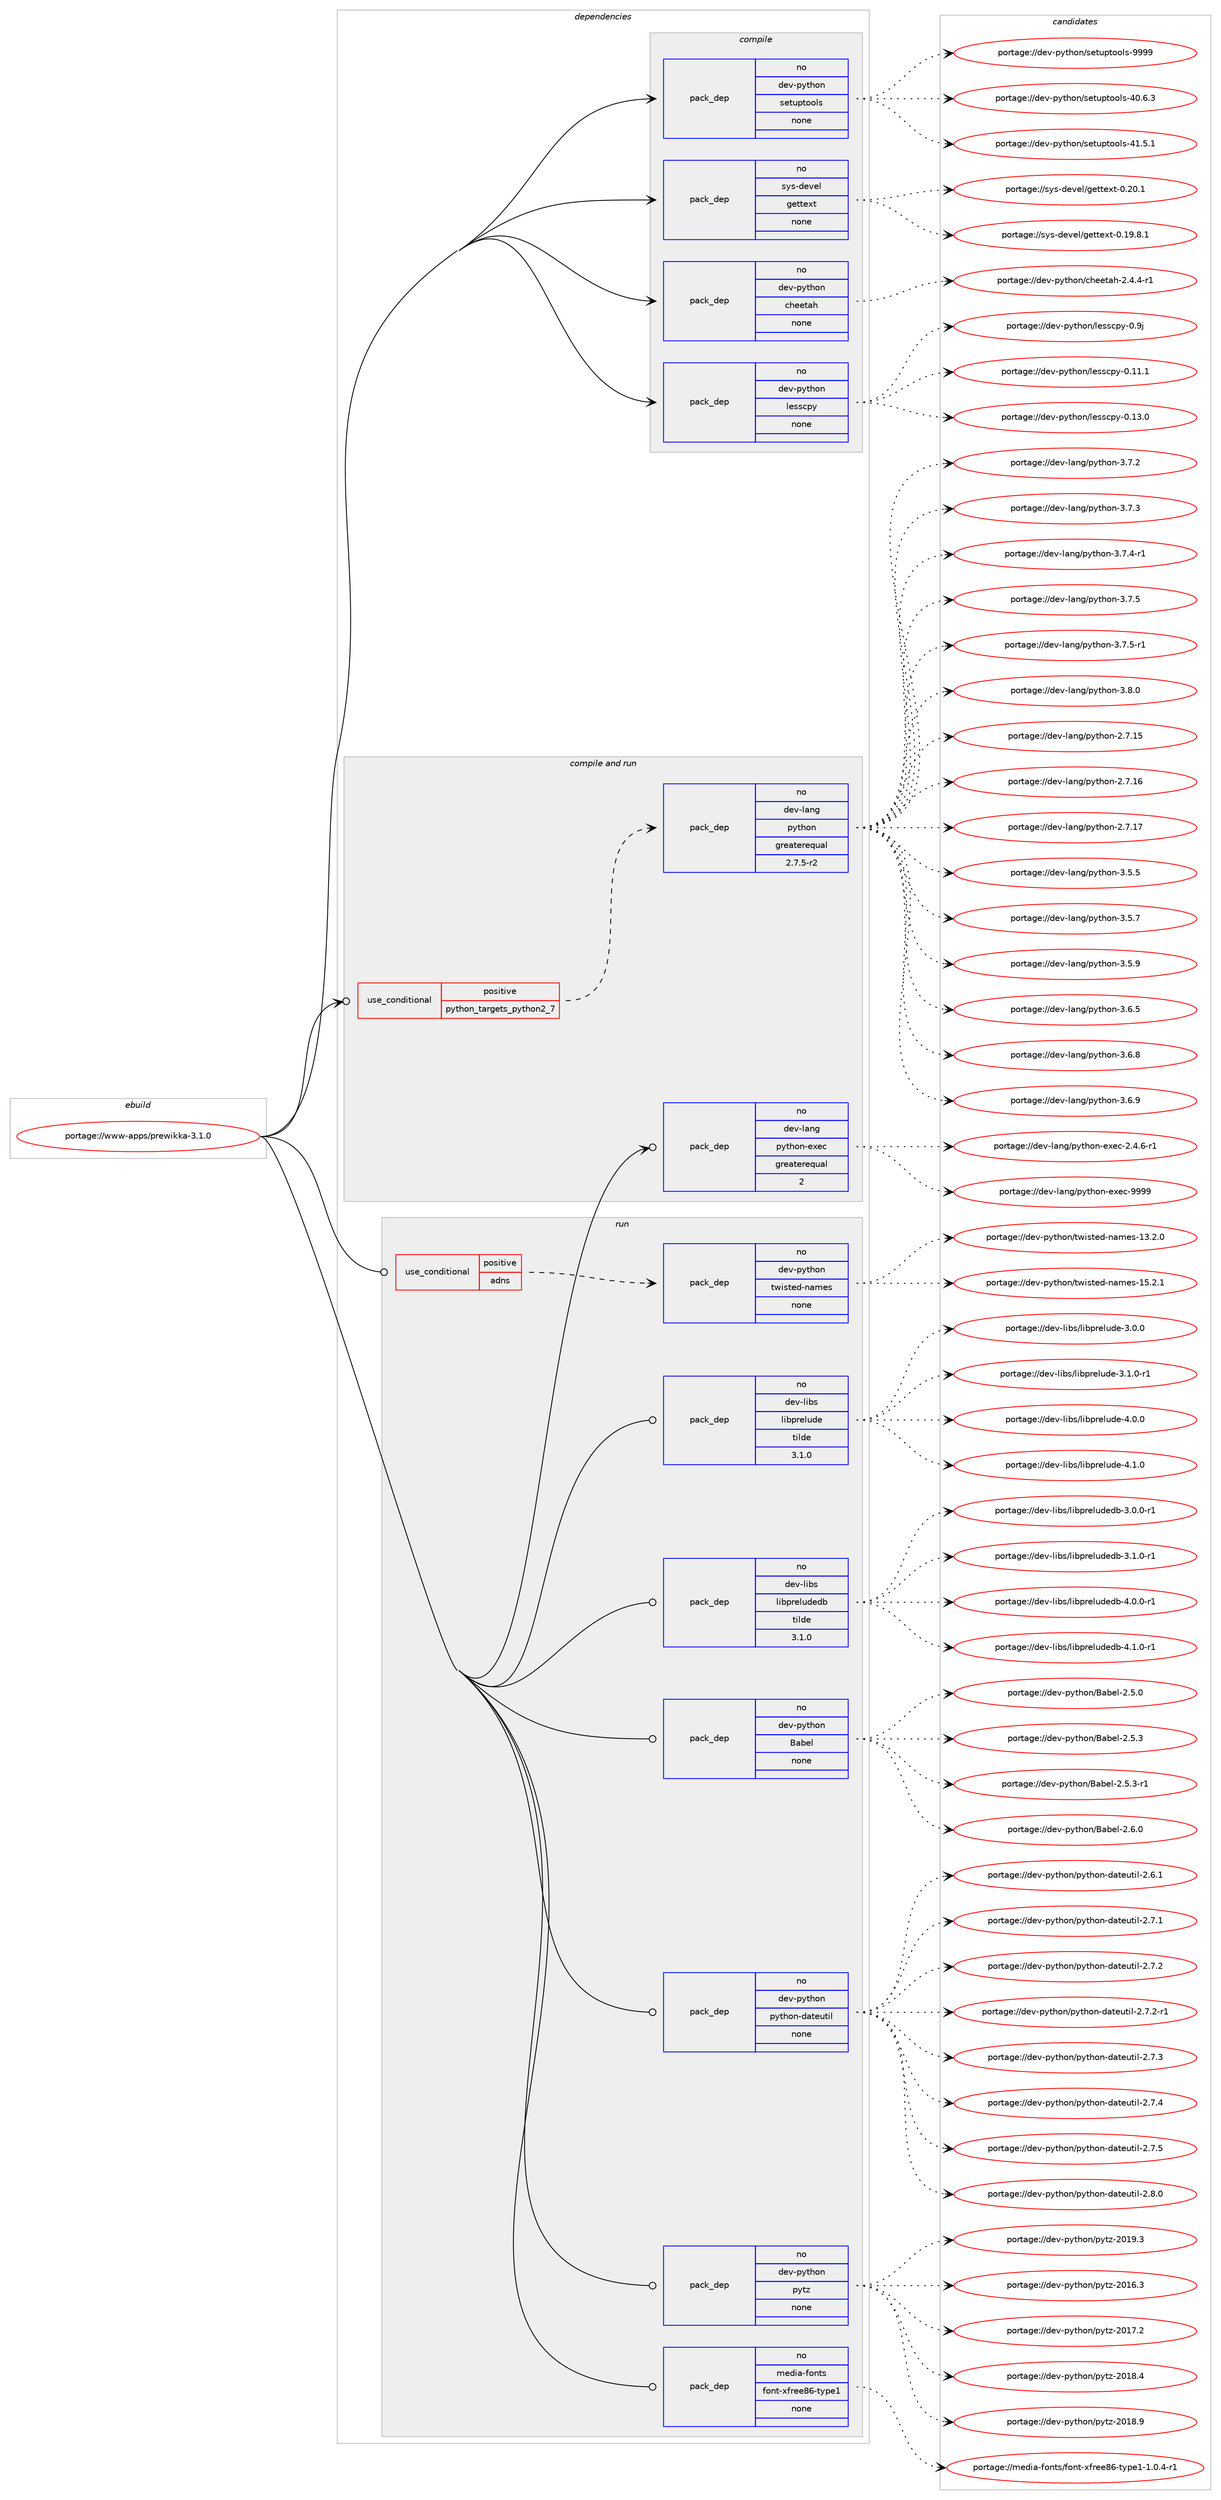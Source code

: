 digraph prolog {

# *************
# Graph options
# *************

newrank=true;
concentrate=true;
compound=true;
graph [rankdir=LR,fontname=Helvetica,fontsize=10,ranksep=1.5];#, ranksep=2.5, nodesep=0.2];
edge  [arrowhead=vee];
node  [fontname=Helvetica,fontsize=10];

# **********
# The ebuild
# **********

subgraph cluster_leftcol {
color=gray;
rank=same;
label=<<i>ebuild</i>>;
id [label="portage://www-apps/prewikka-3.1.0", color=red, width=4, href="../www-apps/prewikka-3.1.0.svg"];
}

# ****************
# The dependencies
# ****************

subgraph cluster_midcol {
color=gray;
label=<<i>dependencies</i>>;
subgraph cluster_compile {
fillcolor="#eeeeee";
style=filled;
label=<<i>compile</i>>;
subgraph pack325842 {
dependency439377 [label=<<TABLE BORDER="0" CELLBORDER="1" CELLSPACING="0" CELLPADDING="4" WIDTH="220"><TR><TD ROWSPAN="6" CELLPADDING="30">pack_dep</TD></TR><TR><TD WIDTH="110">no</TD></TR><TR><TD>dev-python</TD></TR><TR><TD>cheetah</TD></TR><TR><TD>none</TD></TR><TR><TD></TD></TR></TABLE>>, shape=none, color=blue];
}
id:e -> dependency439377:w [weight=20,style="solid",arrowhead="vee"];
subgraph pack325843 {
dependency439378 [label=<<TABLE BORDER="0" CELLBORDER="1" CELLSPACING="0" CELLPADDING="4" WIDTH="220"><TR><TD ROWSPAN="6" CELLPADDING="30">pack_dep</TD></TR><TR><TD WIDTH="110">no</TD></TR><TR><TD>dev-python</TD></TR><TR><TD>lesscpy</TD></TR><TR><TD>none</TD></TR><TR><TD></TD></TR></TABLE>>, shape=none, color=blue];
}
id:e -> dependency439378:w [weight=20,style="solid",arrowhead="vee"];
subgraph pack325844 {
dependency439379 [label=<<TABLE BORDER="0" CELLBORDER="1" CELLSPACING="0" CELLPADDING="4" WIDTH="220"><TR><TD ROWSPAN="6" CELLPADDING="30">pack_dep</TD></TR><TR><TD WIDTH="110">no</TD></TR><TR><TD>dev-python</TD></TR><TR><TD>setuptools</TD></TR><TR><TD>none</TD></TR><TR><TD></TD></TR></TABLE>>, shape=none, color=blue];
}
id:e -> dependency439379:w [weight=20,style="solid",arrowhead="vee"];
subgraph pack325845 {
dependency439380 [label=<<TABLE BORDER="0" CELLBORDER="1" CELLSPACING="0" CELLPADDING="4" WIDTH="220"><TR><TD ROWSPAN="6" CELLPADDING="30">pack_dep</TD></TR><TR><TD WIDTH="110">no</TD></TR><TR><TD>sys-devel</TD></TR><TR><TD>gettext</TD></TR><TR><TD>none</TD></TR><TR><TD></TD></TR></TABLE>>, shape=none, color=blue];
}
id:e -> dependency439380:w [weight=20,style="solid",arrowhead="vee"];
}
subgraph cluster_compileandrun {
fillcolor="#eeeeee";
style=filled;
label=<<i>compile and run</i>>;
subgraph cond105749 {
dependency439381 [label=<<TABLE BORDER="0" CELLBORDER="1" CELLSPACING="0" CELLPADDING="4"><TR><TD ROWSPAN="3" CELLPADDING="10">use_conditional</TD></TR><TR><TD>positive</TD></TR><TR><TD>python_targets_python2_7</TD></TR></TABLE>>, shape=none, color=red];
subgraph pack325846 {
dependency439382 [label=<<TABLE BORDER="0" CELLBORDER="1" CELLSPACING="0" CELLPADDING="4" WIDTH="220"><TR><TD ROWSPAN="6" CELLPADDING="30">pack_dep</TD></TR><TR><TD WIDTH="110">no</TD></TR><TR><TD>dev-lang</TD></TR><TR><TD>python</TD></TR><TR><TD>greaterequal</TD></TR><TR><TD>2.7.5-r2</TD></TR></TABLE>>, shape=none, color=blue];
}
dependency439381:e -> dependency439382:w [weight=20,style="dashed",arrowhead="vee"];
}
id:e -> dependency439381:w [weight=20,style="solid",arrowhead="odotvee"];
subgraph pack325847 {
dependency439383 [label=<<TABLE BORDER="0" CELLBORDER="1" CELLSPACING="0" CELLPADDING="4" WIDTH="220"><TR><TD ROWSPAN="6" CELLPADDING="30">pack_dep</TD></TR><TR><TD WIDTH="110">no</TD></TR><TR><TD>dev-lang</TD></TR><TR><TD>python-exec</TD></TR><TR><TD>greaterequal</TD></TR><TR><TD>2</TD></TR></TABLE>>, shape=none, color=blue];
}
id:e -> dependency439383:w [weight=20,style="solid",arrowhead="odotvee"];
}
subgraph cluster_run {
fillcolor="#eeeeee";
style=filled;
label=<<i>run</i>>;
subgraph cond105750 {
dependency439384 [label=<<TABLE BORDER="0" CELLBORDER="1" CELLSPACING="0" CELLPADDING="4"><TR><TD ROWSPAN="3" CELLPADDING="10">use_conditional</TD></TR><TR><TD>positive</TD></TR><TR><TD>adns</TD></TR></TABLE>>, shape=none, color=red];
subgraph pack325848 {
dependency439385 [label=<<TABLE BORDER="0" CELLBORDER="1" CELLSPACING="0" CELLPADDING="4" WIDTH="220"><TR><TD ROWSPAN="6" CELLPADDING="30">pack_dep</TD></TR><TR><TD WIDTH="110">no</TD></TR><TR><TD>dev-python</TD></TR><TR><TD>twisted-names</TD></TR><TR><TD>none</TD></TR><TR><TD></TD></TR></TABLE>>, shape=none, color=blue];
}
dependency439384:e -> dependency439385:w [weight=20,style="dashed",arrowhead="vee"];
}
id:e -> dependency439384:w [weight=20,style="solid",arrowhead="odot"];
subgraph pack325849 {
dependency439386 [label=<<TABLE BORDER="0" CELLBORDER="1" CELLSPACING="0" CELLPADDING="4" WIDTH="220"><TR><TD ROWSPAN="6" CELLPADDING="30">pack_dep</TD></TR><TR><TD WIDTH="110">no</TD></TR><TR><TD>dev-libs</TD></TR><TR><TD>libprelude</TD></TR><TR><TD>tilde</TD></TR><TR><TD>3.1.0</TD></TR></TABLE>>, shape=none, color=blue];
}
id:e -> dependency439386:w [weight=20,style="solid",arrowhead="odot"];
subgraph pack325850 {
dependency439387 [label=<<TABLE BORDER="0" CELLBORDER="1" CELLSPACING="0" CELLPADDING="4" WIDTH="220"><TR><TD ROWSPAN="6" CELLPADDING="30">pack_dep</TD></TR><TR><TD WIDTH="110">no</TD></TR><TR><TD>dev-libs</TD></TR><TR><TD>libpreludedb</TD></TR><TR><TD>tilde</TD></TR><TR><TD>3.1.0</TD></TR></TABLE>>, shape=none, color=blue];
}
id:e -> dependency439387:w [weight=20,style="solid",arrowhead="odot"];
subgraph pack325851 {
dependency439388 [label=<<TABLE BORDER="0" CELLBORDER="1" CELLSPACING="0" CELLPADDING="4" WIDTH="220"><TR><TD ROWSPAN="6" CELLPADDING="30">pack_dep</TD></TR><TR><TD WIDTH="110">no</TD></TR><TR><TD>dev-python</TD></TR><TR><TD>Babel</TD></TR><TR><TD>none</TD></TR><TR><TD></TD></TR></TABLE>>, shape=none, color=blue];
}
id:e -> dependency439388:w [weight=20,style="solid",arrowhead="odot"];
subgraph pack325852 {
dependency439389 [label=<<TABLE BORDER="0" CELLBORDER="1" CELLSPACING="0" CELLPADDING="4" WIDTH="220"><TR><TD ROWSPAN="6" CELLPADDING="30">pack_dep</TD></TR><TR><TD WIDTH="110">no</TD></TR><TR><TD>dev-python</TD></TR><TR><TD>python-dateutil</TD></TR><TR><TD>none</TD></TR><TR><TD></TD></TR></TABLE>>, shape=none, color=blue];
}
id:e -> dependency439389:w [weight=20,style="solid",arrowhead="odot"];
subgraph pack325853 {
dependency439390 [label=<<TABLE BORDER="0" CELLBORDER="1" CELLSPACING="0" CELLPADDING="4" WIDTH="220"><TR><TD ROWSPAN="6" CELLPADDING="30">pack_dep</TD></TR><TR><TD WIDTH="110">no</TD></TR><TR><TD>dev-python</TD></TR><TR><TD>pytz</TD></TR><TR><TD>none</TD></TR><TR><TD></TD></TR></TABLE>>, shape=none, color=blue];
}
id:e -> dependency439390:w [weight=20,style="solid",arrowhead="odot"];
subgraph pack325854 {
dependency439391 [label=<<TABLE BORDER="0" CELLBORDER="1" CELLSPACING="0" CELLPADDING="4" WIDTH="220"><TR><TD ROWSPAN="6" CELLPADDING="30">pack_dep</TD></TR><TR><TD WIDTH="110">no</TD></TR><TR><TD>media-fonts</TD></TR><TR><TD>font-xfree86-type1</TD></TR><TR><TD>none</TD></TR><TR><TD></TD></TR></TABLE>>, shape=none, color=blue];
}
id:e -> dependency439391:w [weight=20,style="solid",arrowhead="odot"];
}
}

# **************
# The candidates
# **************

subgraph cluster_choices {
rank=same;
color=gray;
label=<<i>candidates</i>>;

subgraph choice325842 {
color=black;
nodesep=1;
choiceportage100101118451121211161041111104799104101101116971044550465246524511449 [label="portage://dev-python/cheetah-2.4.4-r1", color=red, width=4,href="../dev-python/cheetah-2.4.4-r1.svg"];
dependency439377:e -> choiceportage100101118451121211161041111104799104101101116971044550465246524511449:w [style=dotted,weight="100"];
}
subgraph choice325843 {
color=black;
nodesep=1;
choiceportage10010111845112121116104111110471081011151159911212145484649494649 [label="portage://dev-python/lesscpy-0.11.1", color=red, width=4,href="../dev-python/lesscpy-0.11.1.svg"];
choiceportage10010111845112121116104111110471081011151159911212145484649514648 [label="portage://dev-python/lesscpy-0.13.0", color=red, width=4,href="../dev-python/lesscpy-0.13.0.svg"];
choiceportage10010111845112121116104111110471081011151159911212145484657106 [label="portage://dev-python/lesscpy-0.9j", color=red, width=4,href="../dev-python/lesscpy-0.9j.svg"];
dependency439378:e -> choiceportage10010111845112121116104111110471081011151159911212145484649494649:w [style=dotted,weight="100"];
dependency439378:e -> choiceportage10010111845112121116104111110471081011151159911212145484649514648:w [style=dotted,weight="100"];
dependency439378:e -> choiceportage10010111845112121116104111110471081011151159911212145484657106:w [style=dotted,weight="100"];
}
subgraph choice325844 {
color=black;
nodesep=1;
choiceportage100101118451121211161041111104711510111611711211611111110811545524846544651 [label="portage://dev-python/setuptools-40.6.3", color=red, width=4,href="../dev-python/setuptools-40.6.3.svg"];
choiceportage100101118451121211161041111104711510111611711211611111110811545524946534649 [label="portage://dev-python/setuptools-41.5.1", color=red, width=4,href="../dev-python/setuptools-41.5.1.svg"];
choiceportage10010111845112121116104111110471151011161171121161111111081154557575757 [label="portage://dev-python/setuptools-9999", color=red, width=4,href="../dev-python/setuptools-9999.svg"];
dependency439379:e -> choiceportage100101118451121211161041111104711510111611711211611111110811545524846544651:w [style=dotted,weight="100"];
dependency439379:e -> choiceportage100101118451121211161041111104711510111611711211611111110811545524946534649:w [style=dotted,weight="100"];
dependency439379:e -> choiceportage10010111845112121116104111110471151011161171121161111111081154557575757:w [style=dotted,weight="100"];
}
subgraph choice325845 {
color=black;
nodesep=1;
choiceportage1151211154510010111810110847103101116116101120116454846495746564649 [label="portage://sys-devel/gettext-0.19.8.1", color=red, width=4,href="../sys-devel/gettext-0.19.8.1.svg"];
choiceportage115121115451001011181011084710310111611610112011645484650484649 [label="portage://sys-devel/gettext-0.20.1", color=red, width=4,href="../sys-devel/gettext-0.20.1.svg"];
dependency439380:e -> choiceportage1151211154510010111810110847103101116116101120116454846495746564649:w [style=dotted,weight="100"];
dependency439380:e -> choiceportage115121115451001011181011084710310111611610112011645484650484649:w [style=dotted,weight="100"];
}
subgraph choice325846 {
color=black;
nodesep=1;
choiceportage10010111845108971101034711212111610411111045504655464953 [label="portage://dev-lang/python-2.7.15", color=red, width=4,href="../dev-lang/python-2.7.15.svg"];
choiceportage10010111845108971101034711212111610411111045504655464954 [label="portage://dev-lang/python-2.7.16", color=red, width=4,href="../dev-lang/python-2.7.16.svg"];
choiceportage10010111845108971101034711212111610411111045504655464955 [label="portage://dev-lang/python-2.7.17", color=red, width=4,href="../dev-lang/python-2.7.17.svg"];
choiceportage100101118451089711010347112121116104111110455146534653 [label="portage://dev-lang/python-3.5.5", color=red, width=4,href="../dev-lang/python-3.5.5.svg"];
choiceportage100101118451089711010347112121116104111110455146534655 [label="portage://dev-lang/python-3.5.7", color=red, width=4,href="../dev-lang/python-3.5.7.svg"];
choiceportage100101118451089711010347112121116104111110455146534657 [label="portage://dev-lang/python-3.5.9", color=red, width=4,href="../dev-lang/python-3.5.9.svg"];
choiceportage100101118451089711010347112121116104111110455146544653 [label="portage://dev-lang/python-3.6.5", color=red, width=4,href="../dev-lang/python-3.6.5.svg"];
choiceportage100101118451089711010347112121116104111110455146544656 [label="portage://dev-lang/python-3.6.8", color=red, width=4,href="../dev-lang/python-3.6.8.svg"];
choiceportage100101118451089711010347112121116104111110455146544657 [label="portage://dev-lang/python-3.6.9", color=red, width=4,href="../dev-lang/python-3.6.9.svg"];
choiceportage100101118451089711010347112121116104111110455146554650 [label="portage://dev-lang/python-3.7.2", color=red, width=4,href="../dev-lang/python-3.7.2.svg"];
choiceportage100101118451089711010347112121116104111110455146554651 [label="portage://dev-lang/python-3.7.3", color=red, width=4,href="../dev-lang/python-3.7.3.svg"];
choiceportage1001011184510897110103471121211161041111104551465546524511449 [label="portage://dev-lang/python-3.7.4-r1", color=red, width=4,href="../dev-lang/python-3.7.4-r1.svg"];
choiceportage100101118451089711010347112121116104111110455146554653 [label="portage://dev-lang/python-3.7.5", color=red, width=4,href="../dev-lang/python-3.7.5.svg"];
choiceportage1001011184510897110103471121211161041111104551465546534511449 [label="portage://dev-lang/python-3.7.5-r1", color=red, width=4,href="../dev-lang/python-3.7.5-r1.svg"];
choiceportage100101118451089711010347112121116104111110455146564648 [label="portage://dev-lang/python-3.8.0", color=red, width=4,href="../dev-lang/python-3.8.0.svg"];
dependency439382:e -> choiceportage10010111845108971101034711212111610411111045504655464953:w [style=dotted,weight="100"];
dependency439382:e -> choiceportage10010111845108971101034711212111610411111045504655464954:w [style=dotted,weight="100"];
dependency439382:e -> choiceportage10010111845108971101034711212111610411111045504655464955:w [style=dotted,weight="100"];
dependency439382:e -> choiceportage100101118451089711010347112121116104111110455146534653:w [style=dotted,weight="100"];
dependency439382:e -> choiceportage100101118451089711010347112121116104111110455146534655:w [style=dotted,weight="100"];
dependency439382:e -> choiceportage100101118451089711010347112121116104111110455146534657:w [style=dotted,weight="100"];
dependency439382:e -> choiceportage100101118451089711010347112121116104111110455146544653:w [style=dotted,weight="100"];
dependency439382:e -> choiceportage100101118451089711010347112121116104111110455146544656:w [style=dotted,weight="100"];
dependency439382:e -> choiceportage100101118451089711010347112121116104111110455146544657:w [style=dotted,weight="100"];
dependency439382:e -> choiceportage100101118451089711010347112121116104111110455146554650:w [style=dotted,weight="100"];
dependency439382:e -> choiceportage100101118451089711010347112121116104111110455146554651:w [style=dotted,weight="100"];
dependency439382:e -> choiceportage1001011184510897110103471121211161041111104551465546524511449:w [style=dotted,weight="100"];
dependency439382:e -> choiceportage100101118451089711010347112121116104111110455146554653:w [style=dotted,weight="100"];
dependency439382:e -> choiceportage1001011184510897110103471121211161041111104551465546534511449:w [style=dotted,weight="100"];
dependency439382:e -> choiceportage100101118451089711010347112121116104111110455146564648:w [style=dotted,weight="100"];
}
subgraph choice325847 {
color=black;
nodesep=1;
choiceportage10010111845108971101034711212111610411111045101120101994550465246544511449 [label="portage://dev-lang/python-exec-2.4.6-r1", color=red, width=4,href="../dev-lang/python-exec-2.4.6-r1.svg"];
choiceportage10010111845108971101034711212111610411111045101120101994557575757 [label="portage://dev-lang/python-exec-9999", color=red, width=4,href="../dev-lang/python-exec-9999.svg"];
dependency439383:e -> choiceportage10010111845108971101034711212111610411111045101120101994550465246544511449:w [style=dotted,weight="100"];
dependency439383:e -> choiceportage10010111845108971101034711212111610411111045101120101994557575757:w [style=dotted,weight="100"];
}
subgraph choice325848 {
color=black;
nodesep=1;
choiceportage1001011184511212111610411111047116119105115116101100451109710910111545495146504648 [label="portage://dev-python/twisted-names-13.2.0", color=red, width=4,href="../dev-python/twisted-names-13.2.0.svg"];
choiceportage1001011184511212111610411111047116119105115116101100451109710910111545495346504649 [label="portage://dev-python/twisted-names-15.2.1", color=red, width=4,href="../dev-python/twisted-names-15.2.1.svg"];
dependency439385:e -> choiceportage1001011184511212111610411111047116119105115116101100451109710910111545495146504648:w [style=dotted,weight="100"];
dependency439385:e -> choiceportage1001011184511212111610411111047116119105115116101100451109710910111545495346504649:w [style=dotted,weight="100"];
}
subgraph choice325849 {
color=black;
nodesep=1;
choiceportage10010111845108105981154710810598112114101108117100101455146484648 [label="portage://dev-libs/libprelude-3.0.0", color=red, width=4,href="../dev-libs/libprelude-3.0.0.svg"];
choiceportage100101118451081059811547108105981121141011081171001014551464946484511449 [label="portage://dev-libs/libprelude-3.1.0-r1", color=red, width=4,href="../dev-libs/libprelude-3.1.0-r1.svg"];
choiceportage10010111845108105981154710810598112114101108117100101455246484648 [label="portage://dev-libs/libprelude-4.0.0", color=red, width=4,href="../dev-libs/libprelude-4.0.0.svg"];
choiceportage10010111845108105981154710810598112114101108117100101455246494648 [label="portage://dev-libs/libprelude-4.1.0", color=red, width=4,href="../dev-libs/libprelude-4.1.0.svg"];
dependency439386:e -> choiceportage10010111845108105981154710810598112114101108117100101455146484648:w [style=dotted,weight="100"];
dependency439386:e -> choiceportage100101118451081059811547108105981121141011081171001014551464946484511449:w [style=dotted,weight="100"];
dependency439386:e -> choiceportage10010111845108105981154710810598112114101108117100101455246484648:w [style=dotted,weight="100"];
dependency439386:e -> choiceportage10010111845108105981154710810598112114101108117100101455246494648:w [style=dotted,weight="100"];
}
subgraph choice325850 {
color=black;
nodesep=1;
choiceportage10010111845108105981154710810598112114101108117100101100984551464846484511449 [label="portage://dev-libs/libpreludedb-3.0.0-r1", color=red, width=4,href="../dev-libs/libpreludedb-3.0.0-r1.svg"];
choiceportage10010111845108105981154710810598112114101108117100101100984551464946484511449 [label="portage://dev-libs/libpreludedb-3.1.0-r1", color=red, width=4,href="../dev-libs/libpreludedb-3.1.0-r1.svg"];
choiceportage10010111845108105981154710810598112114101108117100101100984552464846484511449 [label="portage://dev-libs/libpreludedb-4.0.0-r1", color=red, width=4,href="../dev-libs/libpreludedb-4.0.0-r1.svg"];
choiceportage10010111845108105981154710810598112114101108117100101100984552464946484511449 [label="portage://dev-libs/libpreludedb-4.1.0-r1", color=red, width=4,href="../dev-libs/libpreludedb-4.1.0-r1.svg"];
dependency439387:e -> choiceportage10010111845108105981154710810598112114101108117100101100984551464846484511449:w [style=dotted,weight="100"];
dependency439387:e -> choiceportage10010111845108105981154710810598112114101108117100101100984551464946484511449:w [style=dotted,weight="100"];
dependency439387:e -> choiceportage10010111845108105981154710810598112114101108117100101100984552464846484511449:w [style=dotted,weight="100"];
dependency439387:e -> choiceportage10010111845108105981154710810598112114101108117100101100984552464946484511449:w [style=dotted,weight="100"];
}
subgraph choice325851 {
color=black;
nodesep=1;
choiceportage1001011184511212111610411111047669798101108455046534648 [label="portage://dev-python/Babel-2.5.0", color=red, width=4,href="../dev-python/Babel-2.5.0.svg"];
choiceportage1001011184511212111610411111047669798101108455046534651 [label="portage://dev-python/Babel-2.5.3", color=red, width=4,href="../dev-python/Babel-2.5.3.svg"];
choiceportage10010111845112121116104111110476697981011084550465346514511449 [label="portage://dev-python/Babel-2.5.3-r1", color=red, width=4,href="../dev-python/Babel-2.5.3-r1.svg"];
choiceportage1001011184511212111610411111047669798101108455046544648 [label="portage://dev-python/Babel-2.6.0", color=red, width=4,href="../dev-python/Babel-2.6.0.svg"];
dependency439388:e -> choiceportage1001011184511212111610411111047669798101108455046534648:w [style=dotted,weight="100"];
dependency439388:e -> choiceportage1001011184511212111610411111047669798101108455046534651:w [style=dotted,weight="100"];
dependency439388:e -> choiceportage10010111845112121116104111110476697981011084550465346514511449:w [style=dotted,weight="100"];
dependency439388:e -> choiceportage1001011184511212111610411111047669798101108455046544648:w [style=dotted,weight="100"];
}
subgraph choice325852 {
color=black;
nodesep=1;
choiceportage10010111845112121116104111110471121211161041111104510097116101117116105108455046544649 [label="portage://dev-python/python-dateutil-2.6.1", color=red, width=4,href="../dev-python/python-dateutil-2.6.1.svg"];
choiceportage10010111845112121116104111110471121211161041111104510097116101117116105108455046554649 [label="portage://dev-python/python-dateutil-2.7.1", color=red, width=4,href="../dev-python/python-dateutil-2.7.1.svg"];
choiceportage10010111845112121116104111110471121211161041111104510097116101117116105108455046554650 [label="portage://dev-python/python-dateutil-2.7.2", color=red, width=4,href="../dev-python/python-dateutil-2.7.2.svg"];
choiceportage100101118451121211161041111104711212111610411111045100971161011171161051084550465546504511449 [label="portage://dev-python/python-dateutil-2.7.2-r1", color=red, width=4,href="../dev-python/python-dateutil-2.7.2-r1.svg"];
choiceportage10010111845112121116104111110471121211161041111104510097116101117116105108455046554651 [label="portage://dev-python/python-dateutil-2.7.3", color=red, width=4,href="../dev-python/python-dateutil-2.7.3.svg"];
choiceportage10010111845112121116104111110471121211161041111104510097116101117116105108455046554652 [label="portage://dev-python/python-dateutil-2.7.4", color=red, width=4,href="../dev-python/python-dateutil-2.7.4.svg"];
choiceportage10010111845112121116104111110471121211161041111104510097116101117116105108455046554653 [label="portage://dev-python/python-dateutil-2.7.5", color=red, width=4,href="../dev-python/python-dateutil-2.7.5.svg"];
choiceportage10010111845112121116104111110471121211161041111104510097116101117116105108455046564648 [label="portage://dev-python/python-dateutil-2.8.0", color=red, width=4,href="../dev-python/python-dateutil-2.8.0.svg"];
dependency439389:e -> choiceportage10010111845112121116104111110471121211161041111104510097116101117116105108455046544649:w [style=dotted,weight="100"];
dependency439389:e -> choiceportage10010111845112121116104111110471121211161041111104510097116101117116105108455046554649:w [style=dotted,weight="100"];
dependency439389:e -> choiceportage10010111845112121116104111110471121211161041111104510097116101117116105108455046554650:w [style=dotted,weight="100"];
dependency439389:e -> choiceportage100101118451121211161041111104711212111610411111045100971161011171161051084550465546504511449:w [style=dotted,weight="100"];
dependency439389:e -> choiceportage10010111845112121116104111110471121211161041111104510097116101117116105108455046554651:w [style=dotted,weight="100"];
dependency439389:e -> choiceportage10010111845112121116104111110471121211161041111104510097116101117116105108455046554652:w [style=dotted,weight="100"];
dependency439389:e -> choiceportage10010111845112121116104111110471121211161041111104510097116101117116105108455046554653:w [style=dotted,weight="100"];
dependency439389:e -> choiceportage10010111845112121116104111110471121211161041111104510097116101117116105108455046564648:w [style=dotted,weight="100"];
}
subgraph choice325853 {
color=black;
nodesep=1;
choiceportage100101118451121211161041111104711212111612245504849544651 [label="portage://dev-python/pytz-2016.3", color=red, width=4,href="../dev-python/pytz-2016.3.svg"];
choiceportage100101118451121211161041111104711212111612245504849554650 [label="portage://dev-python/pytz-2017.2", color=red, width=4,href="../dev-python/pytz-2017.2.svg"];
choiceportage100101118451121211161041111104711212111612245504849564652 [label="portage://dev-python/pytz-2018.4", color=red, width=4,href="../dev-python/pytz-2018.4.svg"];
choiceportage100101118451121211161041111104711212111612245504849564657 [label="portage://dev-python/pytz-2018.9", color=red, width=4,href="../dev-python/pytz-2018.9.svg"];
choiceportage100101118451121211161041111104711212111612245504849574651 [label="portage://dev-python/pytz-2019.3", color=red, width=4,href="../dev-python/pytz-2019.3.svg"];
dependency439390:e -> choiceportage100101118451121211161041111104711212111612245504849544651:w [style=dotted,weight="100"];
dependency439390:e -> choiceportage100101118451121211161041111104711212111612245504849554650:w [style=dotted,weight="100"];
dependency439390:e -> choiceportage100101118451121211161041111104711212111612245504849564652:w [style=dotted,weight="100"];
dependency439390:e -> choiceportage100101118451121211161041111104711212111612245504849564657:w [style=dotted,weight="100"];
dependency439390:e -> choiceportage100101118451121211161041111104711212111612245504849574651:w [style=dotted,weight="100"];
}
subgraph choice325854 {
color=black;
nodesep=1;
choiceportage10910110010597451021111101161154710211111011645120102114101101565445116121112101494549464846524511449 [label="portage://media-fonts/font-xfree86-type1-1.0.4-r1", color=red, width=4,href="../media-fonts/font-xfree86-type1-1.0.4-r1.svg"];
dependency439391:e -> choiceportage10910110010597451021111101161154710211111011645120102114101101565445116121112101494549464846524511449:w [style=dotted,weight="100"];
}
}

}
